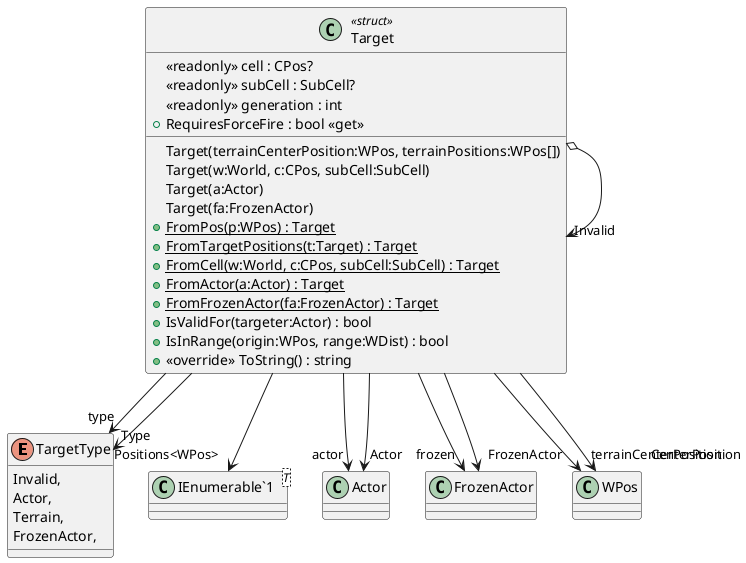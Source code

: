 @startuml
enum TargetType {
    Invalid,
    Actor,
    Terrain,
    FrozenActor,
}
class Target <<struct>> {
    <<readonly>> cell : CPos?
    <<readonly>> subCell : SubCell?
    <<readonly>> generation : int
    Target(terrainCenterPosition:WPos, terrainPositions:WPos[])
    Target(w:World, c:CPos, subCell:SubCell)
    Target(a:Actor)
    Target(fa:FrozenActor)
    + {static} FromPos(p:WPos) : Target
    + {static} FromTargetPositions(t:Target) : Target
    + {static} FromCell(w:World, c:CPos, subCell:SubCell) : Target
    + {static} FromActor(a:Actor) : Target
    + {static} FromFrozenActor(fa:FrozenActor) : Target
    + IsValidFor(targeter:Actor) : bool
    + RequiresForceFire : bool <<get>>
    + IsInRange(origin:WPos, range:WDist) : bool
    + <<override>> ToString() : string
}
class "IEnumerable`1"<T> {
}
Target o-> "Invalid" Target
Target --> "type" TargetType
Target --> "actor" Actor
Target --> "frozen" FrozenActor
Target --> "terrainCenterPosition" WPos
Target --> "Actor" Actor
Target --> "FrozenActor" FrozenActor
Target --> "Type" TargetType
Target --> "CenterPosition" WPos
Target --> "Positions<WPos>" "IEnumerable`1"
@enduml
